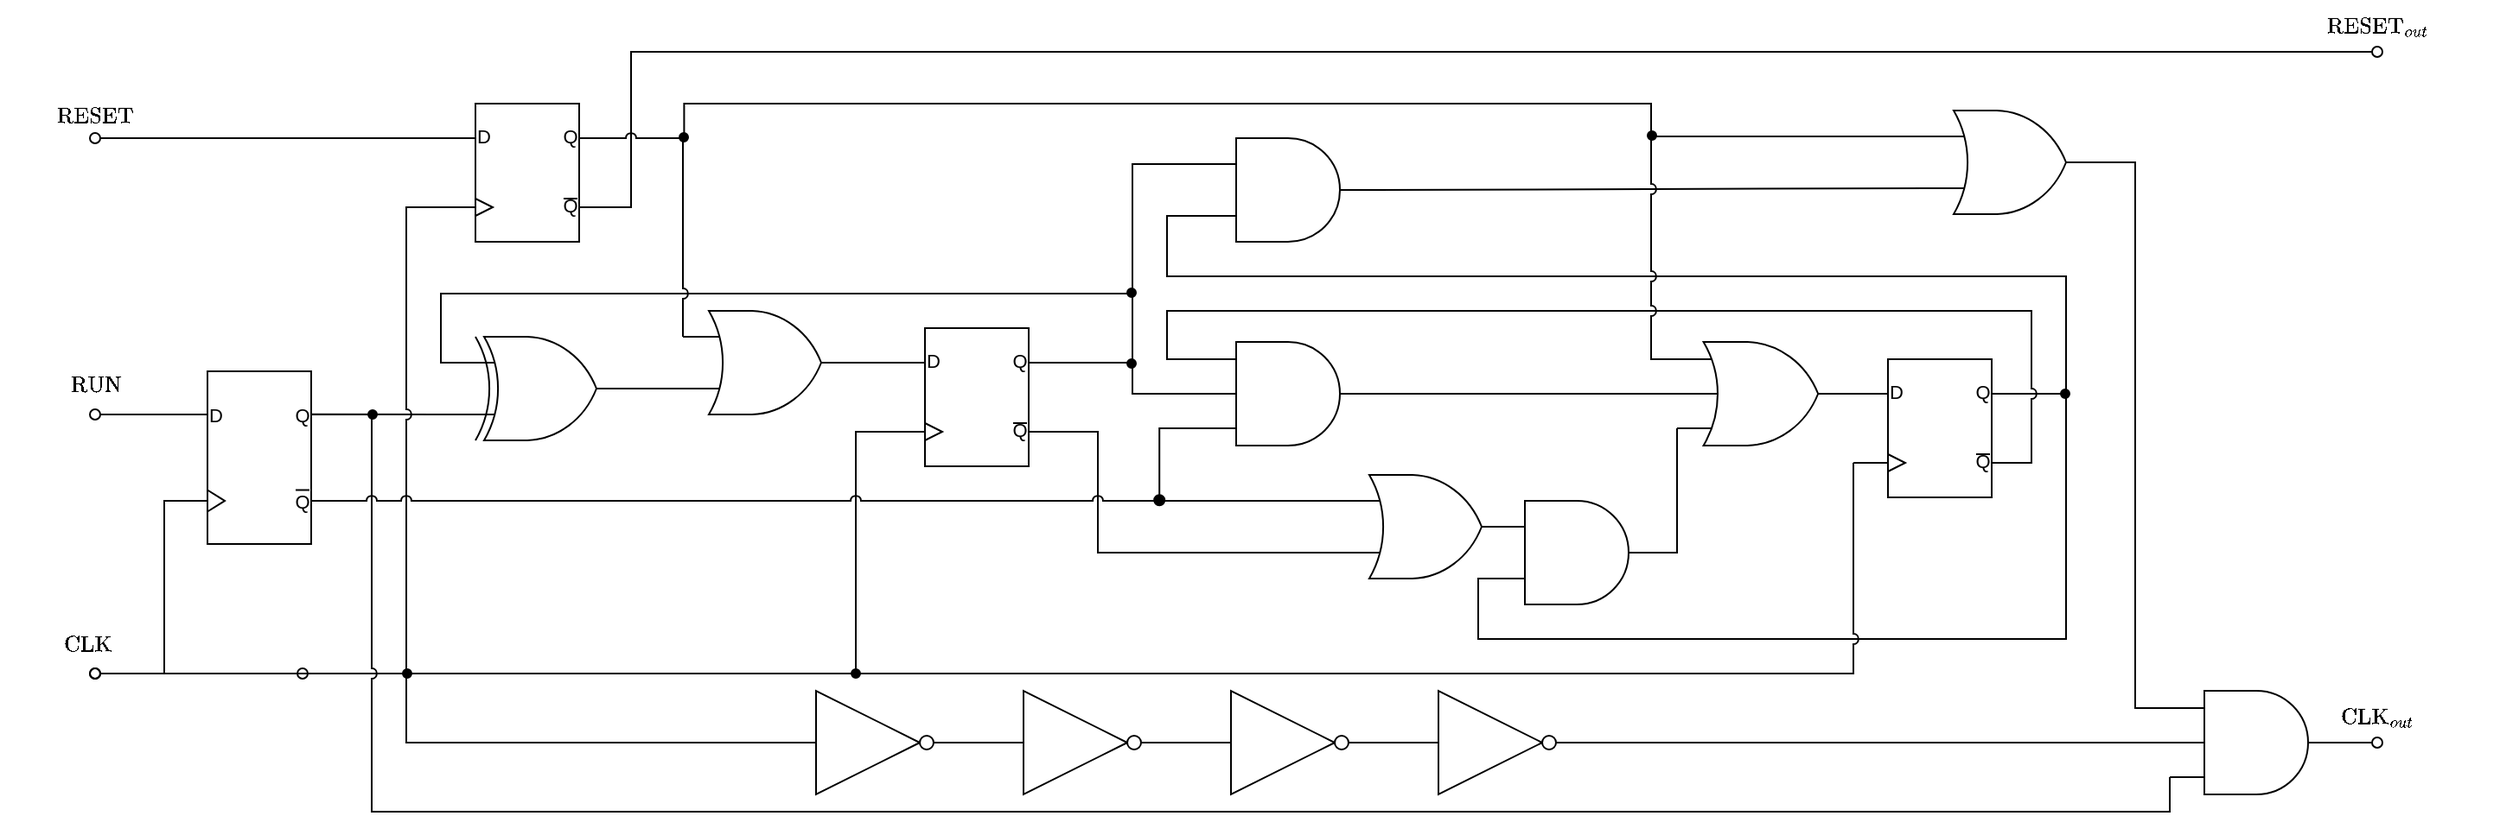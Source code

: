 <mxfile version="22.1.2" type="device">
  <diagram name="Page-1" id="C3heBMJPVzsRc0Xm5xgm">
    <mxGraphModel dx="2924" dy="1206" grid="1" gridSize="10" guides="1" tooltips="1" connect="1" arrows="1" fold="1" page="1" pageScale="1" pageWidth="850" pageHeight="1100" math="1" shadow="0">
      <root>
        <mxCell id="0" />
        <mxCell id="1" parent="0" />
        <mxCell id="6QW98XAYegtl4f4dAPf8-38" value="" style="verticalLabelPosition=bottom;shadow=0;dashed=0;align=center;html=1;verticalAlign=top;shape=mxgraph.electrical.logic_gates.d_type_flip-flop;fontFamily=Helvetica;fontSize=11;fontColor=default;" parent="1" vertex="1">
          <mxGeometry x="380" y="1280" width="100" height="80" as="geometry" />
        </mxCell>
        <mxCell id="6QW98XAYegtl4f4dAPf8-39" value="" style="verticalLabelPosition=bottom;shadow=0;dashed=0;align=center;html=1;verticalAlign=top;shape=mxgraph.electrical.logic_gates.d_type_flip-flop;fontFamily=Helvetica;fontSize=11;fontColor=default;" parent="1" vertex="1">
          <mxGeometry x="937" y="1298" width="100" height="80" as="geometry" />
        </mxCell>
        <mxCell id="6QW98XAYegtl4f4dAPf8-40" value="" style="verticalLabelPosition=bottom;shadow=0;dashed=0;align=center;html=1;verticalAlign=top;shape=mxgraph.electrical.logic_gates.logic_gate;operation=and;fontFamily=Helvetica;fontSize=11;fontColor=default;" parent="1" vertex="1">
          <mxGeometry x="560" y="1170" width="100" height="60" as="geometry" />
        </mxCell>
        <mxCell id="6QW98XAYegtl4f4dAPf8-41" value="" style="verticalLabelPosition=bottom;shadow=0;dashed=0;align=center;html=1;verticalAlign=top;shape=mxgraph.electrical.logic_gates.logic_gate;operation=or;fontFamily=Helvetica;fontSize=11;fontColor=default;" parent="1" vertex="1">
          <mxGeometry x="980" y="1154" width="100" height="60" as="geometry" />
        </mxCell>
        <mxCell id="6QW98XAYegtl4f4dAPf8-42" style="edgeStyle=orthogonalEdgeStyle;shape=connector;rounded=0;jumpStyle=arc;orthogonalLoop=1;jettySize=auto;html=1;exitX=1;exitY=0.25;exitDx=0;exitDy=0;exitPerimeter=0;entryX=0;entryY=0.25;entryDx=0;entryDy=0;entryPerimeter=0;labelBackgroundColor=default;strokeColor=default;align=center;verticalAlign=middle;fontFamily=Helvetica;fontSize=11;fontColor=default;endArrow=none;endFill=0;" parent="1" source="6QW98XAYegtl4f4dAPf8-38" target="6QW98XAYegtl4f4dAPf8-40" edge="1">
          <mxGeometry relative="1" as="geometry" />
        </mxCell>
        <mxCell id="6QW98XAYegtl4f4dAPf8-43" style="edgeStyle=orthogonalEdgeStyle;shape=connector;rounded=0;jumpStyle=arc;orthogonalLoop=1;jettySize=auto;html=1;exitX=1;exitY=0.25;exitDx=0;exitDy=0;exitPerimeter=0;entryX=0;entryY=0.75;entryDx=0;entryDy=0;entryPerimeter=0;labelBackgroundColor=default;strokeColor=default;align=center;verticalAlign=middle;fontFamily=Helvetica;fontSize=11;fontColor=default;endArrow=none;endFill=0;" parent="1" source="6QW98XAYegtl4f4dAPf8-39" target="6QW98XAYegtl4f4dAPf8-40" edge="1">
          <mxGeometry relative="1" as="geometry">
            <Array as="points">
              <mxPoint x="1060" y="1318" />
              <mxPoint x="1060" y="1250" />
              <mxPoint x="540" y="1250" />
              <mxPoint x="540" y="1215" />
            </Array>
          </mxGeometry>
        </mxCell>
        <mxCell id="6QW98XAYegtl4f4dAPf8-44" style="edgeStyle=orthogonalEdgeStyle;shape=connector;rounded=0;jumpStyle=arc;orthogonalLoop=1;jettySize=auto;html=1;exitX=1;exitY=0.5;exitDx=0;exitDy=0;exitPerimeter=0;entryX=0;entryY=0.75;entryDx=0;entryDy=0;entryPerimeter=0;labelBackgroundColor=default;strokeColor=default;align=center;verticalAlign=middle;fontFamily=Helvetica;fontSize=11;fontColor=default;endArrow=none;endFill=0;" parent="1" source="6QW98XAYegtl4f4dAPf8-40" target="6QW98XAYegtl4f4dAPf8-41" edge="1">
          <mxGeometry relative="1" as="geometry" />
        </mxCell>
        <mxCell id="6QW98XAYegtl4f4dAPf8-75" style="edgeStyle=orthogonalEdgeStyle;shape=connector;rounded=0;jumpStyle=arc;orthogonalLoop=1;jettySize=auto;html=1;exitX=0;exitY=0.75;exitDx=0;exitDy=0;exitPerimeter=0;labelBackgroundColor=default;strokeColor=default;align=center;verticalAlign=middle;fontFamily=Helvetica;fontSize=11;fontColor=default;endArrow=none;endFill=0;" parent="1" source="6QW98XAYegtl4f4dAPf8-45" edge="1">
          <mxGeometry relative="1" as="geometry">
            <mxPoint x="40" y="1329.862" as="targetPoint" />
          </mxGeometry>
        </mxCell>
        <mxCell id="6QW98XAYegtl4f4dAPf8-45" value="" style="verticalLabelPosition=bottom;shadow=0;dashed=0;align=center;html=1;verticalAlign=top;shape=mxgraph.electrical.logic_gates.logic_gate;operation=xor;fontFamily=Helvetica;fontSize=11;fontColor=default;" parent="1" vertex="1">
          <mxGeometry x="130" y="1285" width="100" height="60" as="geometry" />
        </mxCell>
        <mxCell id="6QW98XAYegtl4f4dAPf8-47" style="edgeStyle=orthogonalEdgeStyle;shape=connector;rounded=0;jumpStyle=arc;orthogonalLoop=1;jettySize=auto;html=1;exitX=1;exitY=0.25;exitDx=0;exitDy=0;exitPerimeter=0;entryX=0;entryY=0.25;entryDx=0;entryDy=0;entryPerimeter=0;labelBackgroundColor=default;strokeColor=default;align=center;verticalAlign=middle;fontFamily=Helvetica;fontSize=11;fontColor=default;endArrow=none;endFill=0;" parent="1" source="6QW98XAYegtl4f4dAPf8-38" target="6QW98XAYegtl4f4dAPf8-45" edge="1">
          <mxGeometry relative="1" as="geometry">
            <Array as="points">
              <mxPoint x="520" y="1300" />
              <mxPoint x="520" y="1260" />
              <mxPoint x="120" y="1260" />
              <mxPoint x="120" y="1300" />
            </Array>
          </mxGeometry>
        </mxCell>
        <mxCell id="6QW98XAYegtl4f4dAPf8-48" value="" style="verticalLabelPosition=bottom;shadow=0;dashed=0;align=center;html=1;verticalAlign=top;shape=mxgraph.electrical.logic_gates.logic_gate;operation=or;fontFamily=Helvetica;fontSize=11;fontColor=default;" parent="1" vertex="1">
          <mxGeometry x="260" y="1270" width="100" height="60" as="geometry" />
        </mxCell>
        <mxCell id="6QW98XAYegtl4f4dAPf8-49" style="edgeStyle=orthogonalEdgeStyle;shape=connector;rounded=0;jumpStyle=arc;orthogonalLoop=1;jettySize=auto;html=1;exitX=1;exitY=0.5;exitDx=0;exitDy=0;exitPerimeter=0;entryX=0;entryY=0.25;entryDx=0;entryDy=0;entryPerimeter=0;labelBackgroundColor=default;strokeColor=default;align=center;verticalAlign=middle;fontFamily=Helvetica;fontSize=11;fontColor=default;endArrow=none;endFill=0;" parent="1" source="6QW98XAYegtl4f4dAPf8-48" target="6QW98XAYegtl4f4dAPf8-38" edge="1">
          <mxGeometry relative="1" as="geometry" />
        </mxCell>
        <mxCell id="6QW98XAYegtl4f4dAPf8-50" style="edgeStyle=orthogonalEdgeStyle;shape=connector;rounded=0;jumpStyle=arc;orthogonalLoop=1;jettySize=auto;html=1;exitX=1;exitY=0.5;exitDx=0;exitDy=0;exitPerimeter=0;entryX=0;entryY=0.75;entryDx=0;entryDy=0;entryPerimeter=0;labelBackgroundColor=default;strokeColor=default;align=center;verticalAlign=middle;fontFamily=Helvetica;fontSize=11;fontColor=default;endArrow=none;endFill=0;" parent="1" source="6QW98XAYegtl4f4dAPf8-45" target="6QW98XAYegtl4f4dAPf8-48" edge="1">
          <mxGeometry relative="1" as="geometry" />
        </mxCell>
        <mxCell id="6QW98XAYegtl4f4dAPf8-51" value="" style="verticalLabelPosition=bottom;shadow=0;dashed=0;align=center;html=1;verticalAlign=top;shape=mxgraph.electrical.logic_gates.logic_gate;operation=and;fontFamily=Helvetica;fontSize=11;fontColor=default;numInputs=3;" parent="1" vertex="1">
          <mxGeometry x="560" y="1288" width="100" height="60" as="geometry" />
        </mxCell>
        <mxCell id="6QW98XAYegtl4f4dAPf8-58" value="" style="verticalLabelPosition=bottom;shadow=0;dashed=0;align=center;html=1;verticalAlign=top;shape=mxgraph.electrical.logic_gates.logic_gate;operation=or;fontFamily=Helvetica;fontSize=11;fontColor=default;numInputs=3;" parent="1" vertex="1">
          <mxGeometry x="835" y="1288" width="102" height="60" as="geometry" />
        </mxCell>
        <mxCell id="6QW98XAYegtl4f4dAPf8-59" style="edgeStyle=orthogonalEdgeStyle;shape=connector;rounded=0;jumpStyle=arc;orthogonalLoop=1;jettySize=auto;html=1;exitX=1;exitY=0.5;exitDx=0;exitDy=0;exitPerimeter=0;entryX=0;entryY=0.25;entryDx=0;entryDy=0;entryPerimeter=0;labelBackgroundColor=default;strokeColor=default;align=center;verticalAlign=middle;fontFamily=Helvetica;fontSize=11;fontColor=default;endArrow=none;endFill=0;" parent="1" source="6QW98XAYegtl4f4dAPf8-58" target="6QW98XAYegtl4f4dAPf8-39" edge="1">
          <mxGeometry relative="1" as="geometry" />
        </mxCell>
        <mxCell id="6QW98XAYegtl4f4dAPf8-61" value="" style="verticalLabelPosition=bottom;shadow=0;dashed=0;align=center;html=1;verticalAlign=top;shape=mxgraph.electrical.logic_gates.logic_gate;operation=and;fontFamily=Helvetica;fontSize=11;fontColor=default;" parent="1" vertex="1">
          <mxGeometry x="727" y="1380" width="100" height="60" as="geometry" />
        </mxCell>
        <mxCell id="6QW98XAYegtl4f4dAPf8-63" value="" style="verticalLabelPosition=bottom;shadow=0;dashed=0;align=center;html=1;verticalAlign=top;shape=mxgraph.electrical.logic_gates.logic_gate;operation=or;fontFamily=Helvetica;fontSize=11;fontColor=default;" parent="1" vertex="1">
          <mxGeometry x="642" y="1365" width="100" height="60" as="geometry" />
        </mxCell>
        <mxCell id="6QW98XAYegtl4f4dAPf8-64" style="edgeStyle=orthogonalEdgeStyle;shape=connector;rounded=0;jumpStyle=arc;orthogonalLoop=1;jettySize=auto;html=1;exitX=1;exitY=0.5;exitDx=0;exitDy=0;exitPerimeter=0;entryX=0;entryY=0.25;entryDx=0;entryDy=0;entryPerimeter=0;labelBackgroundColor=default;strokeColor=default;align=center;verticalAlign=middle;fontFamily=Helvetica;fontSize=11;fontColor=default;endArrow=none;endFill=0;" parent="1" source="6QW98XAYegtl4f4dAPf8-63" target="6QW98XAYegtl4f4dAPf8-61" edge="1">
          <mxGeometry relative="1" as="geometry" />
        </mxCell>
        <mxCell id="6QW98XAYegtl4f4dAPf8-66" style="edgeStyle=orthogonalEdgeStyle;shape=connector;rounded=0;jumpStyle=arc;orthogonalLoop=1;jettySize=auto;html=1;exitX=1;exitY=0.25;exitDx=0;exitDy=0;exitPerimeter=0;entryX=0;entryY=0.5;entryDx=0;entryDy=0;entryPerimeter=0;labelBackgroundColor=default;strokeColor=default;align=center;verticalAlign=middle;fontFamily=Helvetica;fontSize=11;fontColor=default;endArrow=none;endFill=0;" parent="1" source="6QW98XAYegtl4f4dAPf8-38" target="6QW98XAYegtl4f4dAPf8-51" edge="1">
          <mxGeometry relative="1" as="geometry" />
        </mxCell>
        <mxCell id="6QW98XAYegtl4f4dAPf8-67" style="edgeStyle=orthogonalEdgeStyle;shape=connector;rounded=0;jumpStyle=arc;orthogonalLoop=1;jettySize=auto;html=1;exitX=1;exitY=0.75;exitDx=0;exitDy=0;exitPerimeter=0;entryX=0;entryY=0.167;entryDx=0;entryDy=0;entryPerimeter=0;labelBackgroundColor=default;strokeColor=default;align=center;verticalAlign=middle;fontFamily=Helvetica;fontSize=11;fontColor=default;endArrow=none;endFill=0;" parent="1" source="6QW98XAYegtl4f4dAPf8-39" target="6QW98XAYegtl4f4dAPf8-51" edge="1">
          <mxGeometry relative="1" as="geometry">
            <Array as="points">
              <mxPoint x="1040" y="1358" />
              <mxPoint x="1040" y="1270" />
              <mxPoint x="540" y="1270" />
              <mxPoint x="540" y="1298" />
            </Array>
          </mxGeometry>
        </mxCell>
        <mxCell id="6QW98XAYegtl4f4dAPf8-68" style="edgeStyle=orthogonalEdgeStyle;shape=connector;rounded=0;jumpStyle=arc;orthogonalLoop=1;jettySize=auto;html=1;exitX=1;exitY=0.75;exitDx=0;exitDy=0;exitPerimeter=0;entryX=0;entryY=0.75;entryDx=0;entryDy=0;entryPerimeter=0;labelBackgroundColor=default;strokeColor=default;align=center;verticalAlign=middle;fontFamily=Helvetica;fontSize=11;fontColor=default;endArrow=none;endFill=0;" parent="1" source="6QW98XAYegtl4f4dAPf8-38" target="6QW98XAYegtl4f4dAPf8-63" edge="1">
          <mxGeometry relative="1" as="geometry">
            <Array as="points">
              <mxPoint x="500" y="1340" />
              <mxPoint x="500" y="1410" />
            </Array>
          </mxGeometry>
        </mxCell>
        <mxCell id="6QW98XAYegtl4f4dAPf8-69" style="edgeStyle=orthogonalEdgeStyle;shape=connector;rounded=0;jumpStyle=arc;orthogonalLoop=1;jettySize=auto;html=1;exitX=1;exitY=0.25;exitDx=0;exitDy=0;exitPerimeter=0;entryX=0;entryY=0.75;entryDx=0;entryDy=0;entryPerimeter=0;labelBackgroundColor=default;strokeColor=default;align=center;verticalAlign=middle;fontFamily=Helvetica;fontSize=11;fontColor=default;endArrow=none;endFill=0;" parent="1" source="6QW98XAYegtl4f4dAPf8-39" target="6QW98XAYegtl4f4dAPf8-61" edge="1">
          <mxGeometry relative="1" as="geometry">
            <Array as="points">
              <mxPoint x="1060" y="1318" />
              <mxPoint x="1060" y="1460" />
              <mxPoint x="720" y="1460" />
              <mxPoint x="720" y="1425" />
            </Array>
          </mxGeometry>
        </mxCell>
        <mxCell id="6QW98XAYegtl4f4dAPf8-72" style="edgeStyle=orthogonalEdgeStyle;shape=connector;rounded=0;jumpStyle=arc;orthogonalLoop=1;jettySize=auto;html=1;exitX=0;exitY=0.25;exitDx=0;exitDy=0;exitPerimeter=0;labelBackgroundColor=default;strokeColor=default;align=center;verticalAlign=middle;fontFamily=Helvetica;fontSize=11;fontColor=default;endArrow=oval;endFill=0;" parent="1" source="6QW98XAYegtl4f4dAPf8-71" edge="1">
          <mxGeometry relative="1" as="geometry">
            <mxPoint x="-80" y="1170" as="targetPoint" />
          </mxGeometry>
        </mxCell>
        <mxCell id="6QW98XAYegtl4f4dAPf8-94" style="edgeStyle=orthogonalEdgeStyle;shape=connector;rounded=0;jumpStyle=arc;orthogonalLoop=1;jettySize=auto;html=1;exitX=0;exitY=0.75;exitDx=0;exitDy=0;exitPerimeter=0;labelBackgroundColor=default;strokeColor=default;align=center;verticalAlign=middle;fontFamily=Helvetica;fontSize=11;fontColor=default;endArrow=oval;endFill=0;" parent="1" source="6QW98XAYegtl4f4dAPf8-71" edge="1">
          <mxGeometry relative="1" as="geometry">
            <mxPoint x="40" y="1480" as="targetPoint" />
            <Array as="points">
              <mxPoint x="100" y="1210" />
              <mxPoint x="100" y="1480" />
            </Array>
          </mxGeometry>
        </mxCell>
        <mxCell id="6QW98XAYegtl4f4dAPf8-112" style="edgeStyle=orthogonalEdgeStyle;shape=connector;rounded=0;jumpStyle=arc;orthogonalLoop=1;jettySize=auto;html=1;exitX=1;exitY=0.75;exitDx=0;exitDy=0;exitPerimeter=0;labelBackgroundColor=default;strokeColor=default;align=center;verticalAlign=middle;fontFamily=Helvetica;fontSize=11;fontColor=default;endArrow=oval;endFill=0;" parent="1" source="6QW98XAYegtl4f4dAPf8-71" edge="1">
          <mxGeometry relative="1" as="geometry">
            <mxPoint x="1240" y="1120" as="targetPoint" />
            <Array as="points">
              <mxPoint x="230" y="1210" />
              <mxPoint x="230" y="1120" />
            </Array>
          </mxGeometry>
        </mxCell>
        <mxCell id="6QW98XAYegtl4f4dAPf8-71" value="" style="verticalLabelPosition=bottom;shadow=0;dashed=0;align=center;html=1;verticalAlign=top;shape=mxgraph.electrical.logic_gates.d_type_flip-flop;fontFamily=Helvetica;fontSize=11;fontColor=default;" parent="1" vertex="1">
          <mxGeometry x="120" y="1150" width="100" height="80" as="geometry" />
        </mxCell>
        <mxCell id="6QW98XAYegtl4f4dAPf8-73" value="$$\text{RESET}$$" style="text;html=1;align=center;verticalAlign=middle;resizable=0;points=[];autosize=1;strokeColor=none;fillColor=none;fontSize=11;fontFamily=Helvetica;fontColor=default;" parent="1" vertex="1">
          <mxGeometry x="-135" y="1142" width="110" height="30" as="geometry" />
        </mxCell>
        <mxCell id="6QW98XAYegtl4f4dAPf8-74" style="edgeStyle=orthogonalEdgeStyle;shape=connector;rounded=0;jumpStyle=arc;orthogonalLoop=1;jettySize=auto;html=1;exitX=1;exitY=0.25;exitDx=0;exitDy=0;exitPerimeter=0;entryX=0;entryY=0.25;entryDx=0;entryDy=0;entryPerimeter=0;labelBackgroundColor=default;strokeColor=default;align=center;verticalAlign=middle;fontFamily=Helvetica;fontSize=11;fontColor=default;endArrow=none;endFill=0;" parent="1" source="6QW98XAYegtl4f4dAPf8-71" target="6QW98XAYegtl4f4dAPf8-48" edge="1">
          <mxGeometry relative="1" as="geometry">
            <Array as="points">
              <mxPoint x="260" y="1170" />
            </Array>
          </mxGeometry>
        </mxCell>
        <mxCell id="6QW98XAYegtl4f4dAPf8-76" value="$$\text{RUN}$$" style="text;html=1;align=center;verticalAlign=middle;resizable=0;points=[];autosize=1;strokeColor=none;fillColor=none;fontSize=11;fontFamily=Helvetica;fontColor=default;" parent="1" vertex="1">
          <mxGeometry x="-130" y="1297.5" width="100" height="30" as="geometry" />
        </mxCell>
        <mxCell id="6QW98XAYegtl4f4dAPf8-77" style="edgeStyle=orthogonalEdgeStyle;shape=connector;rounded=0;jumpStyle=none;orthogonalLoop=1;jettySize=auto;html=1;exitX=0.54;exitY=0.611;exitDx=0;exitDy=0;exitPerimeter=0;entryX=0;entryY=0.25;entryDx=0;entryDy=0;entryPerimeter=0;labelBackgroundColor=default;strokeColor=default;align=center;verticalAlign=middle;fontFamily=Helvetica;fontSize=11;fontColor=default;endArrow=none;endFill=0;" parent="1" edge="1">
          <mxGeometry relative="1" as="geometry">
            <mxPoint x="260.7" y="1170.055" as="sourcePoint" />
            <mxPoint x="980" y="1169" as="targetPoint" />
            <Array as="points">
              <mxPoint x="261" y="1150" />
              <mxPoint x="820" y="1150" />
              <mxPoint x="820" y="1169" />
            </Array>
          </mxGeometry>
        </mxCell>
        <mxCell id="6QW98XAYegtl4f4dAPf8-83" style="edgeStyle=orthogonalEdgeStyle;shape=connector;rounded=0;jumpStyle=arc;orthogonalLoop=1;jettySize=auto;html=1;exitX=1;exitY=0.5;exitDx=0;exitDy=0;exitPerimeter=0;entryX=0;entryY=0.25;entryDx=0;entryDy=0;entryPerimeter=0;labelBackgroundColor=default;strokeColor=default;align=center;verticalAlign=middle;fontFamily=Helvetica;fontSize=11;fontColor=default;endArrow=none;endFill=0;" parent="1" target="6QW98XAYegtl4f4dAPf8-63" edge="1">
          <mxGeometry relative="1" as="geometry">
            <mxPoint x="655" y="1380" as="sourcePoint" />
          </mxGeometry>
        </mxCell>
        <mxCell id="6QW98XAYegtl4f4dAPf8-89" style="edgeStyle=orthogonalEdgeStyle;shape=connector;rounded=0;jumpStyle=arc;orthogonalLoop=1;jettySize=auto;html=1;exitX=1;exitY=0.5;exitDx=0;exitDy=0;exitPerimeter=0;entryX=0;entryY=0.833;entryDx=0;entryDy=0;entryPerimeter=0;labelBackgroundColor=default;strokeColor=default;align=center;verticalAlign=middle;fontFamily=Helvetica;fontSize=11;fontColor=default;endArrow=none;endFill=0;" parent="1" source="6QW98XAYegtl4f4dAPf8-61" target="6QW98XAYegtl4f4dAPf8-58" edge="1">
          <mxGeometry relative="1" as="geometry">
            <Array as="points">
              <mxPoint x="835" y="1410" />
            </Array>
          </mxGeometry>
        </mxCell>
        <mxCell id="6QW98XAYegtl4f4dAPf8-90" style="edgeStyle=orthogonalEdgeStyle;shape=connector;rounded=0;jumpStyle=arc;orthogonalLoop=1;jettySize=auto;html=1;exitX=1;exitY=0.5;exitDx=0;exitDy=0;exitPerimeter=0;entryX=0;entryY=0.5;entryDx=0;entryDy=0;entryPerimeter=0;labelBackgroundColor=default;strokeColor=default;align=center;verticalAlign=middle;fontFamily=Helvetica;fontSize=11;fontColor=default;endArrow=none;endFill=0;" parent="1" source="6QW98XAYegtl4f4dAPf8-51" target="6QW98XAYegtl4f4dAPf8-58" edge="1">
          <mxGeometry relative="1" as="geometry" />
        </mxCell>
        <mxCell id="6QW98XAYegtl4f4dAPf8-92" style="edgeStyle=orthogonalEdgeStyle;shape=connector;rounded=0;jumpStyle=arc;orthogonalLoop=1;jettySize=auto;html=1;exitX=0;exitY=0.25;exitDx=0;exitDy=0;exitPerimeter=0;entryX=0;entryY=0.167;entryDx=0;entryDy=0;entryPerimeter=0;labelBackgroundColor=default;strokeColor=default;align=center;verticalAlign=middle;fontFamily=Helvetica;fontSize=11;fontColor=default;endArrow=none;endFill=0;" parent="1" source="6QW98XAYegtl4f4dAPf8-41" target="6QW98XAYegtl4f4dAPf8-58" edge="1">
          <mxGeometry relative="1" as="geometry">
            <Array as="points">
              <mxPoint x="820" y="1169" />
              <mxPoint x="820" y="1298" />
            </Array>
          </mxGeometry>
        </mxCell>
        <mxCell id="6QW98XAYegtl4f4dAPf8-93" value="$$\text{CLK}$$" style="text;html=1;align=center;verticalAlign=middle;resizable=0;points=[];autosize=1;strokeColor=none;fillColor=none;fontSize=11;fontFamily=Helvetica;fontColor=default;" parent="1" vertex="1">
          <mxGeometry x="-135" y="1447.5" width="100" height="30" as="geometry" />
        </mxCell>
        <mxCell id="6QW98XAYegtl4f4dAPf8-98" style="edgeStyle=orthogonalEdgeStyle;shape=connector;rounded=0;jumpStyle=arc;orthogonalLoop=1;jettySize=auto;html=1;exitX=0;exitY=0.75;exitDx=0;exitDy=0;exitPerimeter=0;entryX=0;entryY=0.75;entryDx=0;entryDy=0;entryPerimeter=0;labelBackgroundColor=default;strokeColor=default;align=center;verticalAlign=middle;fontFamily=Helvetica;fontSize=11;fontColor=default;endArrow=none;endFill=0;" parent="1" source="6QW98XAYegtl4f4dAPf8-38" target="6QW98XAYegtl4f4dAPf8-39" edge="1">
          <mxGeometry relative="1" as="geometry">
            <Array as="points">
              <mxPoint x="360" y="1340" />
              <mxPoint x="360" y="1480" />
              <mxPoint x="937" y="1480" />
            </Array>
          </mxGeometry>
        </mxCell>
        <mxCell id="6QW98XAYegtl4f4dAPf8-100" value="" style="endArrow=none;html=1;rounded=0;labelBackgroundColor=default;strokeColor=default;align=center;verticalAlign=middle;fontFamily=Helvetica;fontSize=11;fontColor=default;shape=connector;jumpStyle=arc;" parent="1" edge="1">
          <mxGeometry width="50" height="50" relative="1" as="geometry">
            <mxPoint x="80" y="1480" as="sourcePoint" />
            <mxPoint x="360" y="1480" as="targetPoint" />
          </mxGeometry>
        </mxCell>
        <mxCell id="6QW98XAYegtl4f4dAPf8-101" value="" style="ellipse;fillColor=strokeColor;html=1;fontFamily=Helvetica;fontSize=11;fontColor=default;" parent="1" vertex="1">
          <mxGeometry x="1057" y="1315.5" width="5" height="5" as="geometry" />
        </mxCell>
        <mxCell id="6QW98XAYegtl4f4dAPf8-102" value="" style="ellipse;fillColor=strokeColor;html=1;fontFamily=Helvetica;fontSize=11;fontColor=default;" parent="1" vertex="1">
          <mxGeometry x="818" y="1166" width="5" height="5" as="geometry" />
        </mxCell>
        <mxCell id="6QW98XAYegtl4f4dAPf8-104" value="" style="ellipse;fillColor=strokeColor;html=1;fontFamily=Helvetica;fontSize=11;fontColor=default;" parent="1" vertex="1">
          <mxGeometry x="517" y="1298" width="5" height="5" as="geometry" />
        </mxCell>
        <mxCell id="6QW98XAYegtl4f4dAPf8-105" value="" style="ellipse;fillColor=strokeColor;html=1;fontFamily=Helvetica;fontSize=11;fontColor=default;" parent="1" vertex="1">
          <mxGeometry x="517" y="1257" width="5" height="5" as="geometry" />
        </mxCell>
        <mxCell id="6QW98XAYegtl4f4dAPf8-106" value="" style="ellipse;fillColor=strokeColor;html=1;fontFamily=Helvetica;fontSize=11;fontColor=default;" parent="1" vertex="1">
          <mxGeometry x="533" y="1377" width="5" height="5" as="geometry" />
        </mxCell>
        <mxCell id="6QW98XAYegtl4f4dAPf8-107" value="" style="ellipse;fillColor=strokeColor;html=1;fontFamily=Helvetica;fontSize=11;fontColor=default;" parent="1" vertex="1">
          <mxGeometry x="258" y="1167" width="5" height="5" as="geometry" />
        </mxCell>
        <mxCell id="6QW98XAYegtl4f4dAPf8-108" value="" style="ellipse;fillColor=strokeColor;html=1;fontFamily=Helvetica;fontSize=11;fontColor=default;" parent="1" vertex="1">
          <mxGeometry x="78" y="1327.5" width="5" height="5" as="geometry" />
        </mxCell>
        <mxCell id="6QW98XAYegtl4f4dAPf8-119" style="edgeStyle=orthogonalEdgeStyle;shape=connector;rounded=0;jumpStyle=arc;orthogonalLoop=1;jettySize=auto;html=1;exitX=0;exitY=0.5;exitDx=0;exitDy=0;exitPerimeter=0;labelBackgroundColor=default;strokeColor=default;align=center;verticalAlign=middle;fontFamily=Helvetica;fontSize=11;fontColor=default;endArrow=oval;endFill=0;" parent="1" source="6QW98XAYegtl4f4dAPf8-114" edge="1">
          <mxGeometry relative="1" as="geometry">
            <mxPoint x="-80" y="1480" as="targetPoint" />
            <Array as="points">
              <mxPoint x="100" y="1520" />
              <mxPoint x="100" y="1480" />
            </Array>
          </mxGeometry>
        </mxCell>
        <mxCell id="6QW98XAYegtl4f4dAPf8-114" value="" style="verticalLabelPosition=bottom;shadow=0;dashed=0;align=center;html=1;verticalAlign=top;shape=mxgraph.electrical.logic_gates.inverter_2;fontFamily=Helvetica;fontSize=11;fontColor=default;" parent="1" vertex="1">
          <mxGeometry x="320" y="1490" width="100" height="60" as="geometry" />
        </mxCell>
        <mxCell id="6QW98XAYegtl4f4dAPf8-118" style="edgeStyle=orthogonalEdgeStyle;shape=connector;rounded=0;jumpStyle=arc;orthogonalLoop=1;jettySize=auto;html=1;exitX=1;exitY=0.5;exitDx=0;exitDy=0;exitPerimeter=0;labelBackgroundColor=default;strokeColor=default;align=center;verticalAlign=middle;fontFamily=Helvetica;fontSize=11;fontColor=default;endArrow=none;endFill=0;" parent="1" source="6QW98XAYegtl4f4dAPf8-115" target="6QW98XAYegtl4f4dAPf8-116" edge="1">
          <mxGeometry relative="1" as="geometry" />
        </mxCell>
        <mxCell id="6QW98XAYegtl4f4dAPf8-115" value="" style="verticalLabelPosition=bottom;shadow=0;dashed=0;align=center;html=1;verticalAlign=top;shape=mxgraph.electrical.logic_gates.inverter_2;fontFamily=Helvetica;fontSize=11;fontColor=default;" parent="1" vertex="1">
          <mxGeometry x="440" y="1490" width="100" height="60" as="geometry" />
        </mxCell>
        <mxCell id="6QW98XAYegtl4f4dAPf8-128" style="edgeStyle=orthogonalEdgeStyle;shape=connector;rounded=0;jumpStyle=arc;orthogonalLoop=1;jettySize=auto;html=1;exitX=1;exitY=0.5;exitDx=0;exitDy=0;exitPerimeter=0;labelBackgroundColor=default;strokeColor=default;align=center;verticalAlign=middle;fontFamily=Helvetica;fontSize=11;fontColor=default;endArrow=none;endFill=0;" parent="1" source="d9MhfA1DIXHoyOjpI0B1-1" target="6QW98XAYegtl4f4dAPf8-123" edge="1">
          <mxGeometry relative="1" as="geometry" />
        </mxCell>
        <mxCell id="6QW98XAYegtl4f4dAPf8-116" value="" style="verticalLabelPosition=bottom;shadow=0;dashed=0;align=center;html=1;verticalAlign=top;shape=mxgraph.electrical.logic_gates.inverter_2;fontFamily=Helvetica;fontSize=11;fontColor=default;" parent="1" vertex="1">
          <mxGeometry x="560" y="1490" width="100" height="60" as="geometry" />
        </mxCell>
        <mxCell id="6QW98XAYegtl4f4dAPf8-117" style="edgeStyle=orthogonalEdgeStyle;shape=connector;rounded=0;jumpStyle=arc;orthogonalLoop=1;jettySize=auto;html=1;exitX=1;exitY=0.5;exitDx=0;exitDy=0;exitPerimeter=0;entryX=0;entryY=0.5;entryDx=0;entryDy=0;entryPerimeter=0;labelBackgroundColor=default;strokeColor=default;align=center;verticalAlign=middle;fontFamily=Helvetica;fontSize=11;fontColor=default;endArrow=none;endFill=0;" parent="1" source="6QW98XAYegtl4f4dAPf8-114" target="6QW98XAYegtl4f4dAPf8-115" edge="1">
          <mxGeometry relative="1" as="geometry" />
        </mxCell>
        <mxCell id="6QW98XAYegtl4f4dAPf8-122" value="$$\text{RESET}_{out}$$" style="text;html=1;align=center;verticalAlign=middle;resizable=0;points=[];autosize=1;strokeColor=none;fillColor=none;fontSize=11;fontFamily=Helvetica;fontColor=default;" parent="1" vertex="1">
          <mxGeometry x="1170" y="1090" width="140" height="30" as="geometry" />
        </mxCell>
        <mxCell id="6QW98XAYegtl4f4dAPf8-130" style="edgeStyle=orthogonalEdgeStyle;shape=connector;rounded=0;jumpStyle=arc;orthogonalLoop=1;jettySize=auto;html=1;exitX=0;exitY=0.833;exitDx=0;exitDy=0;exitPerimeter=0;labelBackgroundColor=default;strokeColor=default;align=center;verticalAlign=middle;fontFamily=Helvetica;fontSize=11;fontColor=default;endArrow=none;endFill=0;" parent="1" source="6QW98XAYegtl4f4dAPf8-123" edge="1">
          <mxGeometry relative="1" as="geometry">
            <mxPoint x="40" y="1330" as="targetPoint" />
            <mxPoint x="1120" y="1520" as="sourcePoint" />
            <Array as="points">
              <mxPoint x="1120" y="1560" />
              <mxPoint x="80" y="1560" />
              <mxPoint x="80" y="1330" />
            </Array>
          </mxGeometry>
        </mxCell>
        <mxCell id="6QW98XAYegtl4f4dAPf8-131" style="edgeStyle=orthogonalEdgeStyle;shape=connector;rounded=0;jumpStyle=arc;orthogonalLoop=1;jettySize=auto;html=1;exitX=1;exitY=0.5;exitDx=0;exitDy=0;exitPerimeter=0;labelBackgroundColor=default;strokeColor=default;align=center;verticalAlign=middle;fontFamily=Helvetica;fontSize=11;fontColor=default;endArrow=oval;endFill=0;" parent="1" source="6QW98XAYegtl4f4dAPf8-123" edge="1">
          <mxGeometry relative="1" as="geometry">
            <mxPoint x="1240" y="1520.207" as="targetPoint" />
          </mxGeometry>
        </mxCell>
        <mxCell id="6QW98XAYegtl4f4dAPf8-123" value="" style="verticalLabelPosition=bottom;shadow=0;dashed=0;align=center;html=1;verticalAlign=top;shape=mxgraph.electrical.logic_gates.logic_gate;operation=and;fontFamily=Helvetica;fontSize=11;fontColor=default;numInputs=3;" parent="1" vertex="1">
          <mxGeometry x="1120" y="1490" width="100" height="60" as="geometry" />
        </mxCell>
        <mxCell id="6QW98XAYegtl4f4dAPf8-126" value="" style="ellipse;fillColor=strokeColor;html=1;fontFamily=Helvetica;fontSize=11;fontColor=default;" parent="1" vertex="1">
          <mxGeometry x="98" y="1477.5" width="5" height="5" as="geometry" />
        </mxCell>
        <mxCell id="6QW98XAYegtl4f4dAPf8-127" value="" style="ellipse;fillColor=strokeColor;html=1;fontFamily=Helvetica;fontSize=11;fontColor=default;" parent="1" vertex="1">
          <mxGeometry x="357.5" y="1477.5" width="5" height="5" as="geometry" />
        </mxCell>
        <mxCell id="6QW98XAYegtl4f4dAPf8-129" style="edgeStyle=orthogonalEdgeStyle;shape=connector;rounded=0;jumpStyle=arc;orthogonalLoop=1;jettySize=auto;html=1;exitX=0;exitY=0.167;exitDx=0;exitDy=0;exitPerimeter=0;entryX=1;entryY=0.5;entryDx=0;entryDy=0;entryPerimeter=0;labelBackgroundColor=default;strokeColor=default;align=center;verticalAlign=middle;fontFamily=Helvetica;fontSize=11;fontColor=default;endArrow=none;endFill=0;" parent="1" source="6QW98XAYegtl4f4dAPf8-123" target="6QW98XAYegtl4f4dAPf8-41" edge="1">
          <mxGeometry relative="1" as="geometry" />
        </mxCell>
        <mxCell id="6QW98XAYegtl4f4dAPf8-133" value="$$\text{CLK}_{out}$$" style="text;html=1;align=center;verticalAlign=middle;resizable=0;points=[];autosize=1;strokeColor=none;fillColor=none;fontSize=11;fontFamily=Helvetica;fontColor=default;" parent="1" vertex="1">
          <mxGeometry x="1175" y="1490" width="130" height="30" as="geometry" />
        </mxCell>
        <mxCell id="d9MhfA1DIXHoyOjpI0B1-2" value="" style="edgeStyle=orthogonalEdgeStyle;shape=connector;rounded=0;jumpStyle=arc;orthogonalLoop=1;jettySize=auto;html=1;exitX=1;exitY=0.5;exitDx=0;exitDy=0;exitPerimeter=0;labelBackgroundColor=default;strokeColor=default;align=center;verticalAlign=middle;fontFamily=Helvetica;fontSize=11;fontColor=default;endArrow=none;endFill=0;" edge="1" parent="1" source="6QW98XAYegtl4f4dAPf8-116" target="d9MhfA1DIXHoyOjpI0B1-1">
          <mxGeometry relative="1" as="geometry">
            <mxPoint x="660" y="1520" as="sourcePoint" />
            <mxPoint x="1120" y="1520" as="targetPoint" />
          </mxGeometry>
        </mxCell>
        <mxCell id="d9MhfA1DIXHoyOjpI0B1-1" value="" style="verticalLabelPosition=bottom;shadow=0;dashed=0;align=center;html=1;verticalAlign=top;shape=mxgraph.electrical.logic_gates.inverter_2;fontFamily=Helvetica;fontSize=11;fontColor=default;" vertex="1" parent="1">
          <mxGeometry x="680" y="1490" width="100" height="60" as="geometry" />
        </mxCell>
        <mxCell id="d9MhfA1DIXHoyOjpI0B1-6" style="edgeStyle=orthogonalEdgeStyle;shape=connector;rounded=0;orthogonalLoop=1;jettySize=auto;html=1;exitX=1;exitY=0.75;exitDx=0;exitDy=0;exitPerimeter=0;labelBackgroundColor=default;strokeColor=default;align=center;verticalAlign=middle;fontFamily=Helvetica;fontSize=11;fontColor=default;endArrow=none;endFill=0;jumpStyle=arc;" edge="1" parent="1" source="d9MhfA1DIXHoyOjpI0B1-5">
          <mxGeometry relative="1" as="geometry">
            <mxPoint x="650" y="1380" as="targetPoint" />
            <Array as="points">
              <mxPoint x="65" y="1380" />
            </Array>
          </mxGeometry>
        </mxCell>
        <mxCell id="d9MhfA1DIXHoyOjpI0B1-9" style="edgeStyle=orthogonalEdgeStyle;shape=connector;rounded=0;orthogonalLoop=1;jettySize=auto;html=1;exitX=0;exitY=0.25;exitDx=0;exitDy=0;exitPerimeter=0;labelBackgroundColor=default;strokeColor=default;align=center;verticalAlign=middle;fontFamily=Helvetica;fontSize=11;fontColor=default;endArrow=oval;endFill=0;" edge="1" parent="1" source="d9MhfA1DIXHoyOjpI0B1-5">
          <mxGeometry relative="1" as="geometry">
            <mxPoint x="-80" y="1330" as="targetPoint" />
          </mxGeometry>
        </mxCell>
        <mxCell id="d9MhfA1DIXHoyOjpI0B1-10" style="edgeStyle=orthogonalEdgeStyle;shape=connector;rounded=0;orthogonalLoop=1;jettySize=auto;html=1;exitX=0;exitY=0.75;exitDx=0;exitDy=0;exitPerimeter=0;labelBackgroundColor=default;strokeColor=default;align=center;verticalAlign=middle;fontFamily=Helvetica;fontSize=11;fontColor=default;endArrow=oval;endFill=0;" edge="1" parent="1" source="d9MhfA1DIXHoyOjpI0B1-5">
          <mxGeometry relative="1" as="geometry">
            <mxPoint x="-80" y="1480" as="targetPoint" />
            <Array as="points">
              <mxPoint x="-40" y="1380" />
              <mxPoint x="-40" y="1480" />
            </Array>
          </mxGeometry>
        </mxCell>
        <mxCell id="d9MhfA1DIXHoyOjpI0B1-5" value="" style="verticalLabelPosition=bottom;shadow=0;dashed=0;align=center;html=1;verticalAlign=top;shape=mxgraph.electrical.logic_gates.d_type_flip-flop;fontFamily=Helvetica;fontSize=11;fontColor=default;" vertex="1" parent="1">
          <mxGeometry x="-35" y="1305" width="100" height="100" as="geometry" />
        </mxCell>
        <mxCell id="d9MhfA1DIXHoyOjpI0B1-7" style="edgeStyle=orthogonalEdgeStyle;shape=connector;rounded=0;orthogonalLoop=1;jettySize=auto;html=1;exitX=0;exitY=0.833;exitDx=0;exitDy=0;exitPerimeter=0;entryX=0.52;entryY=0.528;entryDx=0;entryDy=0;entryPerimeter=0;labelBackgroundColor=default;strokeColor=default;align=center;verticalAlign=middle;fontFamily=Helvetica;fontSize=11;fontColor=default;endArrow=oval;endFill=0;" edge="1" parent="1" source="6QW98XAYegtl4f4dAPf8-51" target="6QW98XAYegtl4f4dAPf8-106">
          <mxGeometry relative="1" as="geometry" />
        </mxCell>
      </root>
    </mxGraphModel>
  </diagram>
</mxfile>

